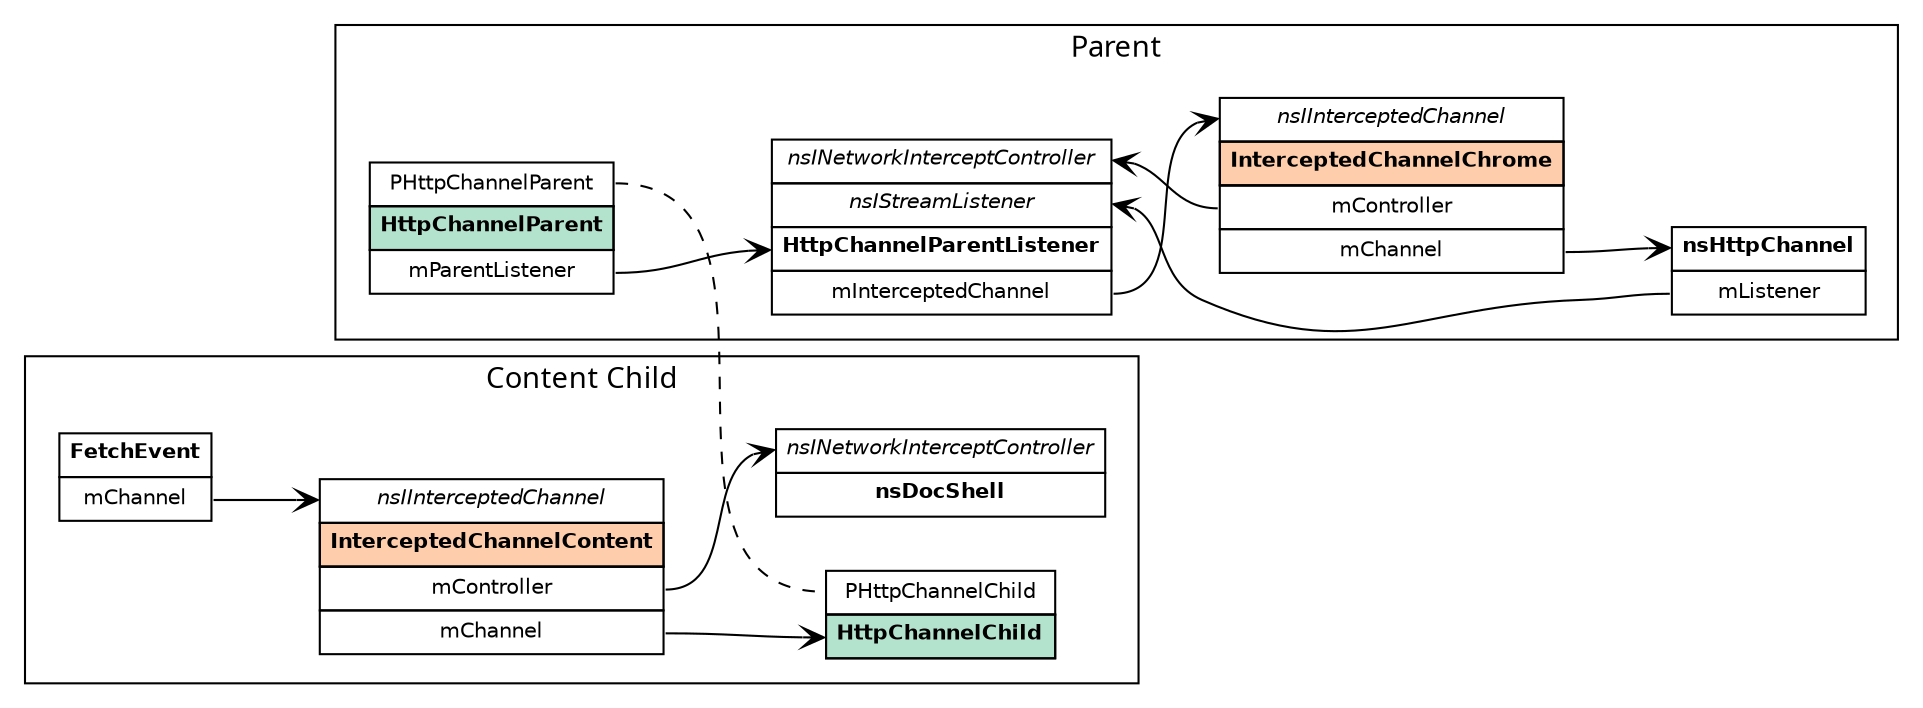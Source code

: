digraph G {
  newrank = true;
  rankdir = "LR";
  fontname = "Sans-Serif";
  splines = spline;

  node [shape=none, fontname="Helvetica", fontsize=10, colorscheme=pastel28];
  edge [arrowhead=open];

  subgraph cluster_parent {
    label = "Parent";

    hcpl [label=<<table border="0" cellborder="1" cellspacing="0" cellpadding="4">
      <tr><td port="ifaceC"><I>nsINetworkInterceptController</I></td></tr>
      <tr><td port="ifaceL"><I>nsIStreamListener</I></td></tr>
      <tr><td port="impl"><B>HttpChannelParentListener</B></td></tr>
      <tr><td port="ichan">mInterceptedChannel</td></tr></table>>];
    hcp [label=<<table border="0" cellborder="1" cellspacing="0" cellpadding="4">
      <tr><td port="actor">PHttpChannelParent</td></tr>
      <tr><td port="impl" bgcolor="1"><B>HttpChannelParent</B></td></tr>
      <tr><td port="plistener">mParentListener</td></tr></table>>];
    icp [label=<<table border="0" cellborder="1" cellspacing="0" cellpadding="4">
      <tr><td port="iface"><I>nsIInterceptedChannel</I></td></tr>
      <tr><td port="impl" bgcolor="2"><B>InterceptedChannelChrome</B></td></tr>
      <tr><td port="controller">mController</td></tr>
      <tr><td port="channel">mChannel</td></tr></table>>];
    nshttp [label=<<table border="0" cellborder="1" cellspacing="0" cellpadding="4">
      <tr><td port="impl"><B>nsHttpChannel</B></td></tr>
      <tr><td port="listener">mListener</td></tr></table>>];

    hcp:plistener -> hcpl:impl;
    hcpl:ichan -> icp:iface;
    nshttp:listener -> hcpl:ifaceL; # also available via mCallbacks interface requester magic
    icp:controller -> hcpl:ifaceC;
    icp:channel -> nshttp:impl;
  }

  subgraph cluster_child {
    label = "Content Child";

    hcc [label=<<table border="0" cellborder="1" cellspacing="0" cellpadding="4">
      <tr><td port="actor">PHttpChannelChild</td></tr>
      <tr><td port="impl" bgcolor="1"><B>HttpChannelChild</B></td></tr></table>>];
    docshell [label=<<table border="0" cellborder="1" cellspacing="0" cellpadding="4">
      <tr><td port="iface"><I>nsINetworkInterceptController</I></td></tr>
      <tr><td port="impl"><B>nsDocShell</B></td></tr></table>>];
    icc [label=<<table border="0" cellborder="1" cellspacing="0" cellpadding="4">
      <tr><td port="iface"><I>nsIInterceptedChannel</I></td></tr>
      <tr><td port="impl" bgcolor="2"><B>InterceptedChannelContent</B></td></tr>
      <tr><td port="controller">mController</td></tr>
      <tr><td port="channel">mChannel</td></tr></table>>];
    event [label=<<table border="0" cellborder="1" cellspacing="0" cellpadding="4">
      <tr><td port="impl"><B>FetchEvent</B></td></tr>
      <tr><td port="ichan">mChannel</td></tr></table>>];

    icc:controller -> docshell:iface;
    icc:channel -> hcc:impl;
    event:ichan -> icc:iface;
  }

  edge [dir=none, style=dashed];

  hcp:actor -> hcc:actor;
}
